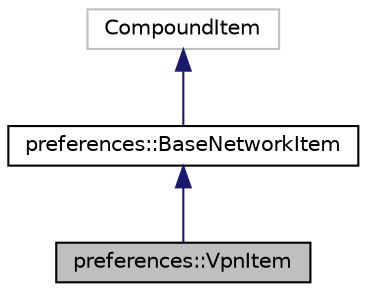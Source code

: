 digraph "preferences::VpnItem"
{
 // LATEX_PDF_SIZE
  edge [fontname="Helvetica",fontsize="10",labelfontname="Helvetica",labelfontsize="10"];
  node [fontname="Helvetica",fontsize="10",shape=record];
  Node1 [label="preferences::VpnItem",height=0.2,width=0.4,color="black", fillcolor="grey75", style="filled", fontcolor="black",tooltip="Drives item representation for editor."];
  Node2 -> Node1 [dir="back",color="midnightblue",fontsize="10",style="solid",fontname="Helvetica"];
  Node2 [label="preferences::BaseNetworkItem",height=0.2,width=0.4,color="black", fillcolor="white", style="filled",URL="$classpreferences_1_1_base_network_item.html",tooltip="Drives item representation for editor."];
  Node3 -> Node2 [dir="back",color="midnightblue",fontsize="10",style="solid",fontname="Helvetica"];
  Node3 [label="CompoundItem",height=0.2,width=0.4,color="grey75", fillcolor="white", style="filled",tooltip=" "];
}
